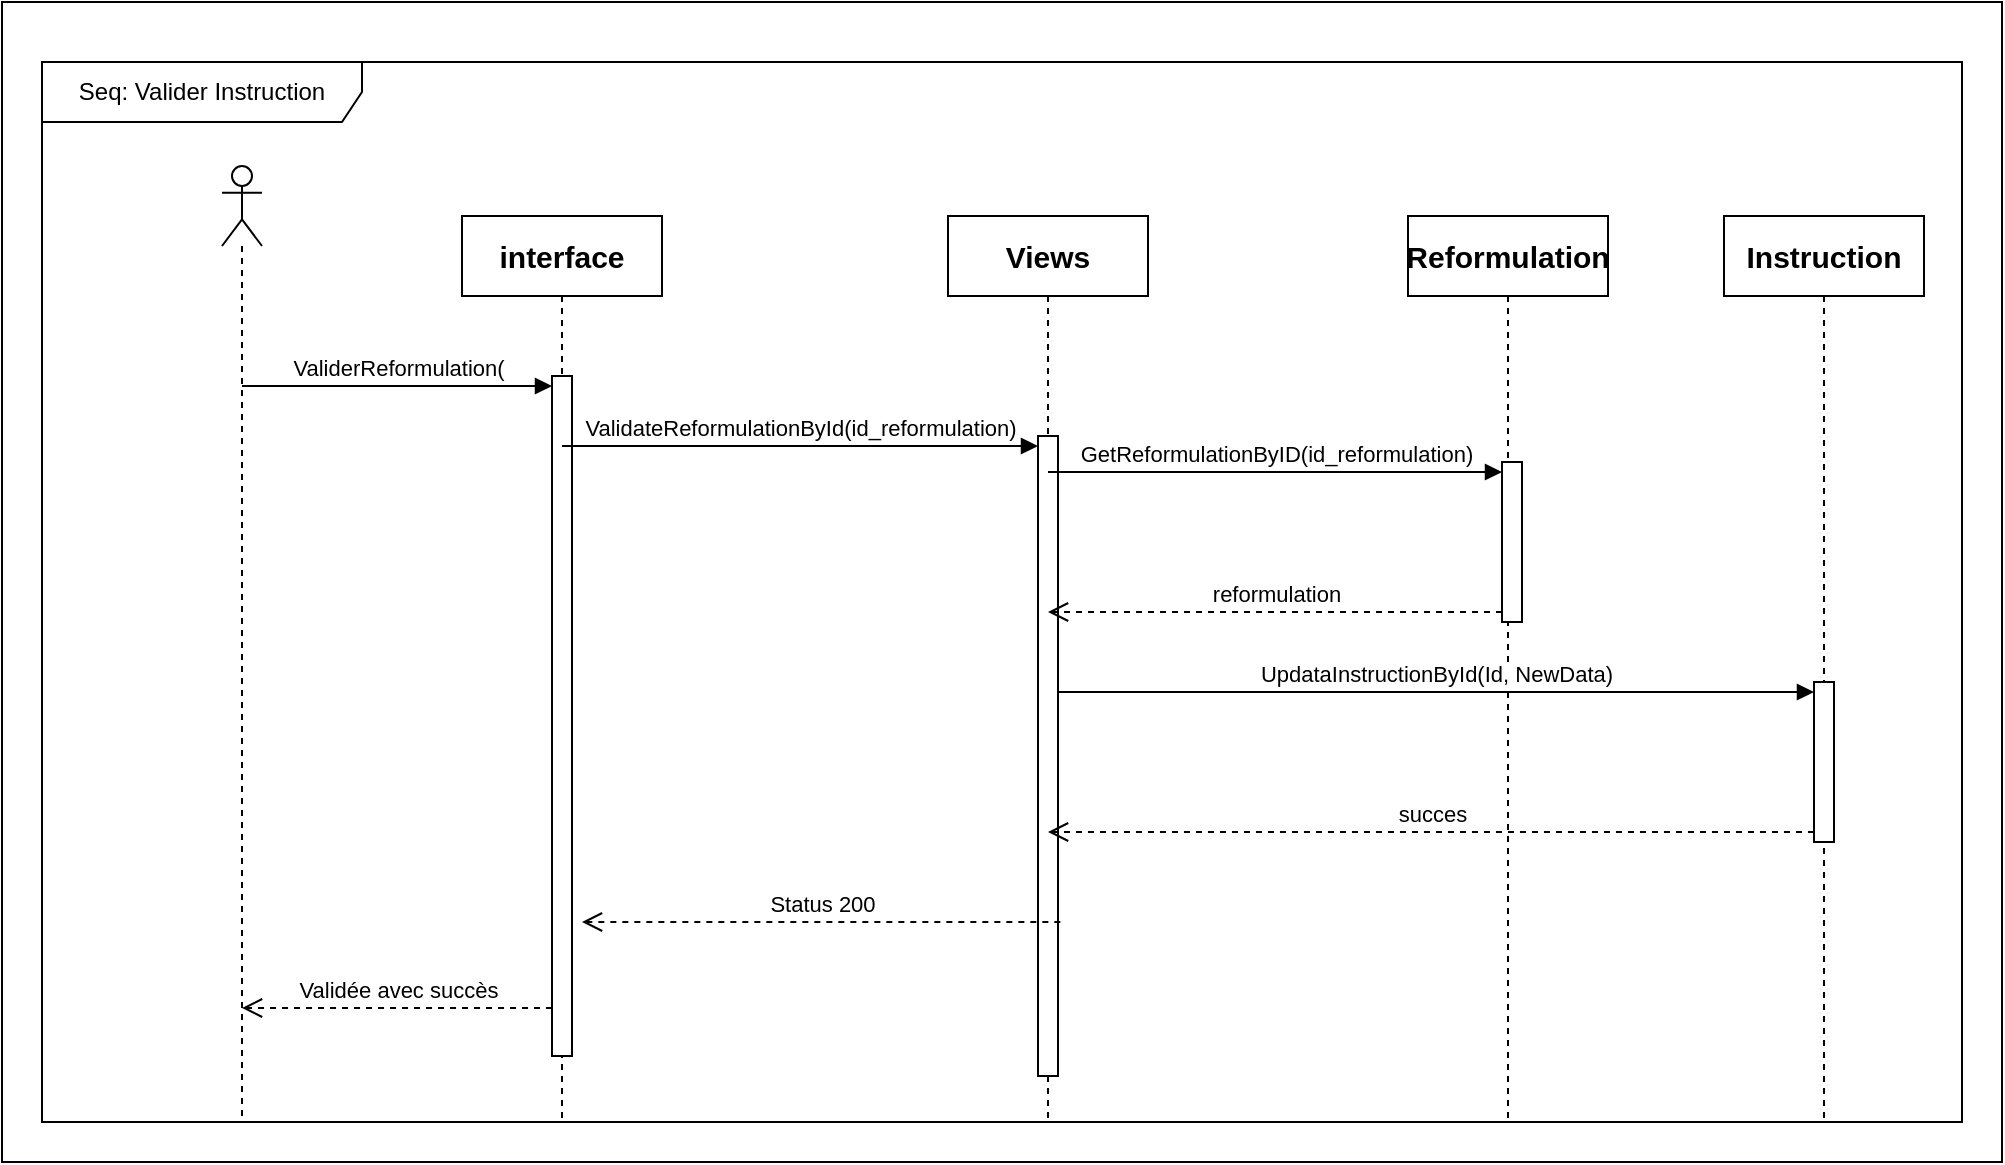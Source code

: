 <mxfile version="24.8.2">
  <diagram name="Page-1" id="K8ZZ-9xjgpRWjNTjmY1s">
    <mxGraphModel dx="1349" dy="756" grid="1" gridSize="10" guides="1" tooltips="1" connect="1" arrows="1" fold="1" page="1" pageScale="1" pageWidth="3300" pageHeight="4681" math="0" shadow="0">
      <root>
        <mxCell id="0" />
        <mxCell id="1" parent="0" />
        <mxCell id="Pz0wNZ6N-7INPNuhXWgC-19" value="" style="rounded=0;whiteSpace=wrap;html=1;" vertex="1" parent="1">
          <mxGeometry x="140" y="40" width="1000" height="580" as="geometry" />
        </mxCell>
        <mxCell id="Pz0wNZ6N-7INPNuhXWgC-20" value="" style="shape=umlLifeline;perimeter=lifelinePerimeter;whiteSpace=wrap;html=1;container=1;dropTarget=0;collapsible=0;recursiveResize=0;outlineConnect=0;portConstraint=eastwest;newEdgeStyle={&quot;curved&quot;:0,&quot;rounded&quot;:0};participant=umlActor;" vertex="1" parent="1">
          <mxGeometry x="250" y="122" width="20" height="478" as="geometry" />
        </mxCell>
        <mxCell id="Pz0wNZ6N-7INPNuhXWgC-21" value="&lt;b&gt;&lt;font style=&quot;font-size: 15px;&quot;&gt;interface&lt;/font&gt;&lt;/b&gt;" style="shape=umlLifeline;perimeter=lifelinePerimeter;whiteSpace=wrap;html=1;container=1;dropTarget=0;collapsible=0;recursiveResize=0;outlineConnect=0;portConstraint=eastwest;newEdgeStyle={&quot;curved&quot;:0,&quot;rounded&quot;:0};" vertex="1" parent="1">
          <mxGeometry x="370" y="147" width="100" height="453" as="geometry" />
        </mxCell>
        <mxCell id="Pz0wNZ6N-7INPNuhXWgC-22" value="" style="html=1;points=[[0,0,0,0,5],[0,1,0,0,-5],[1,0,0,0,5],[1,1,0,0,-5]];perimeter=orthogonalPerimeter;outlineConnect=0;targetShapes=umlLifeline;portConstraint=eastwest;newEdgeStyle={&quot;curved&quot;:0,&quot;rounded&quot;:0};" vertex="1" parent="Pz0wNZ6N-7INPNuhXWgC-21">
          <mxGeometry x="45" y="80" width="10" height="340" as="geometry" />
        </mxCell>
        <mxCell id="Pz0wNZ6N-7INPNuhXWgC-23" value="&lt;font style=&quot;font-size: 15px;&quot;&gt;&lt;b&gt;Views&lt;/b&gt;&lt;/font&gt;" style="shape=umlLifeline;perimeter=lifelinePerimeter;whiteSpace=wrap;html=1;container=1;dropTarget=0;collapsible=0;recursiveResize=0;outlineConnect=0;portConstraint=eastwest;newEdgeStyle={&quot;curved&quot;:0,&quot;rounded&quot;:0};" vertex="1" parent="1">
          <mxGeometry x="613" y="147" width="100" height="453" as="geometry" />
        </mxCell>
        <mxCell id="Pz0wNZ6N-7INPNuhXWgC-24" value="" style="html=1;points=[[0,0,0,0,5],[0,1,0,0,-5],[1,0,0,0,5],[1,1,0,0,-5]];perimeter=orthogonalPerimeter;outlineConnect=0;targetShapes=umlLifeline;portConstraint=eastwest;newEdgeStyle={&quot;curved&quot;:0,&quot;rounded&quot;:0};" vertex="1" parent="Pz0wNZ6N-7INPNuhXWgC-23">
          <mxGeometry x="45" y="110" width="10" height="320" as="geometry" />
        </mxCell>
        <mxCell id="Pz0wNZ6N-7INPNuhXWgC-25" value="&lt;font style=&quot;font-size: 15px;&quot;&gt;&lt;b&gt;Reformulation&lt;/b&gt;&lt;/font&gt;" style="shape=umlLifeline;perimeter=lifelinePerimeter;whiteSpace=wrap;html=1;container=1;dropTarget=0;collapsible=0;recursiveResize=0;outlineConnect=0;portConstraint=eastwest;newEdgeStyle={&quot;curved&quot;:0,&quot;rounded&quot;:0};" vertex="1" parent="1">
          <mxGeometry x="843" y="147" width="100" height="453" as="geometry" />
        </mxCell>
        <mxCell id="Pz0wNZ6N-7INPNuhXWgC-26" value="" style="html=1;points=[[0,0,0,0,5],[0,1,0,0,-5],[1,0,0,0,5],[1,1,0,0,-5]];perimeter=orthogonalPerimeter;outlineConnect=0;targetShapes=umlLifeline;portConstraint=eastwest;newEdgeStyle={&quot;curved&quot;:0,&quot;rounded&quot;:0};" vertex="1" parent="Pz0wNZ6N-7INPNuhXWgC-25">
          <mxGeometry x="47" y="123" width="10" height="80" as="geometry" />
        </mxCell>
        <mxCell id="Pz0wNZ6N-7INPNuhXWgC-27" value="&lt;font style=&quot;font-size: 15px;&quot;&gt;&lt;b&gt;Instruction&lt;/b&gt;&lt;/font&gt;" style="shape=umlLifeline;perimeter=lifelinePerimeter;whiteSpace=wrap;html=1;container=1;dropTarget=0;collapsible=0;recursiveResize=0;outlineConnect=0;portConstraint=eastwest;newEdgeStyle={&quot;curved&quot;:0,&quot;rounded&quot;:0};" vertex="1" parent="1">
          <mxGeometry x="1001" y="147" width="100" height="453" as="geometry" />
        </mxCell>
        <mxCell id="Pz0wNZ6N-7INPNuhXWgC-28" value="" style="html=1;points=[[0,0,0,0,5],[0,1,0,0,-5],[1,0,0,0,5],[1,1,0,0,-5]];perimeter=orthogonalPerimeter;outlineConnect=0;targetShapes=umlLifeline;portConstraint=eastwest;newEdgeStyle={&quot;curved&quot;:0,&quot;rounded&quot;:0};" vertex="1" parent="Pz0wNZ6N-7INPNuhXWgC-27">
          <mxGeometry x="45" y="233" width="10" height="80" as="geometry" />
        </mxCell>
        <mxCell id="Pz0wNZ6N-7INPNuhXWgC-29" value="ValiderReformulation(" style="html=1;verticalAlign=bottom;endArrow=block;curved=0;rounded=0;entryX=0;entryY=0;entryDx=0;entryDy=5;" edge="1" parent="1" source="Pz0wNZ6N-7INPNuhXWgC-20" target="Pz0wNZ6N-7INPNuhXWgC-22">
          <mxGeometry relative="1" as="geometry">
            <mxPoint x="231.833" y="232.0" as="sourcePoint" />
          </mxGeometry>
        </mxCell>
        <mxCell id="Pz0wNZ6N-7INPNuhXWgC-30" value="Validée avec succès" style="html=1;verticalAlign=bottom;endArrow=open;dashed=1;endSize=8;curved=0;rounded=0;exitX=0;exitY=1;exitDx=0;exitDy=-5;" edge="1" parent="1" target="Pz0wNZ6N-7INPNuhXWgC-20">
          <mxGeometry relative="1" as="geometry">
            <mxPoint x="208.833" y="543.0" as="targetPoint" />
            <mxPoint x="415" y="543.0" as="sourcePoint" />
          </mxGeometry>
        </mxCell>
        <mxCell id="Pz0wNZ6N-7INPNuhXWgC-31" value="ValidateReformulationById(id_reformulation)" style="html=1;verticalAlign=bottom;endArrow=block;curved=0;rounded=0;entryX=0;entryY=0;entryDx=0;entryDy=5;" edge="1" parent="1" source="Pz0wNZ6N-7INPNuhXWgC-21" target="Pz0wNZ6N-7INPNuhXWgC-24">
          <mxGeometry x="0.002" relative="1" as="geometry">
            <mxPoint x="533" y="262" as="sourcePoint" />
            <mxPoint as="offset" />
          </mxGeometry>
        </mxCell>
        <mxCell id="Pz0wNZ6N-7INPNuhXWgC-32" value="Status 200" style="html=1;verticalAlign=bottom;endArrow=open;dashed=1;endSize=8;curved=0;rounded=0;exitX=0;exitY=1;exitDx=0;exitDy=-5;" edge="1" parent="1">
          <mxGeometry relative="1" as="geometry">
            <mxPoint x="430.003" y="500.0" as="targetPoint" />
            <mxPoint x="669.17" y="500.0" as="sourcePoint" />
          </mxGeometry>
        </mxCell>
        <mxCell id="Pz0wNZ6N-7INPNuhXWgC-33" value="GetReformulationByID(id_reformulation)" style="html=1;verticalAlign=bottom;endArrow=block;curved=0;rounded=0;entryX=0;entryY=0;entryDx=0;entryDy=5;" edge="1" parent="1" source="Pz0wNZ6N-7INPNuhXWgC-23" target="Pz0wNZ6N-7INPNuhXWgC-26">
          <mxGeometry relative="1" as="geometry">
            <mxPoint x="820" y="275" as="sourcePoint" />
          </mxGeometry>
        </mxCell>
        <mxCell id="Pz0wNZ6N-7INPNuhXWgC-34" value="reformulation" style="html=1;verticalAlign=bottom;endArrow=open;dashed=1;endSize=8;curved=0;rounded=0;exitX=0;exitY=1;exitDx=0;exitDy=-5;" edge="1" parent="1" source="Pz0wNZ6N-7INPNuhXWgC-26" target="Pz0wNZ6N-7INPNuhXWgC-23">
          <mxGeometry relative="1" as="geometry">
            <mxPoint x="820" y="345" as="targetPoint" />
          </mxGeometry>
        </mxCell>
        <mxCell id="Pz0wNZ6N-7INPNuhXWgC-35" value="UpdataInstructionById(Id, NewData)" style="html=1;verticalAlign=bottom;endArrow=block;curved=0;rounded=0;entryX=0;entryY=0;entryDx=0;entryDy=5;" edge="1" parent="1" source="Pz0wNZ6N-7INPNuhXWgC-24" target="Pz0wNZ6N-7INPNuhXWgC-28">
          <mxGeometry relative="1" as="geometry">
            <mxPoint x="600" y="345" as="sourcePoint" />
          </mxGeometry>
        </mxCell>
        <mxCell id="Pz0wNZ6N-7INPNuhXWgC-36" value="succes" style="html=1;verticalAlign=bottom;endArrow=open;dashed=1;endSize=8;curved=0;rounded=0;exitX=0;exitY=1;exitDx=0;exitDy=-5;" edge="1" parent="1" source="Pz0wNZ6N-7INPNuhXWgC-28" target="Pz0wNZ6N-7INPNuhXWgC-23">
          <mxGeometry relative="1" as="geometry">
            <mxPoint x="600" y="415" as="targetPoint" />
          </mxGeometry>
        </mxCell>
        <mxCell id="Pz0wNZ6N-7INPNuhXWgC-37" value="Seq: Valider Instruction" style="shape=umlFrame;whiteSpace=wrap;html=1;pointerEvents=0;recursiveResize=0;container=1;collapsible=0;width=160;" vertex="1" parent="1">
          <mxGeometry x="160" y="70" width="960" height="530" as="geometry" />
        </mxCell>
      </root>
    </mxGraphModel>
  </diagram>
</mxfile>
